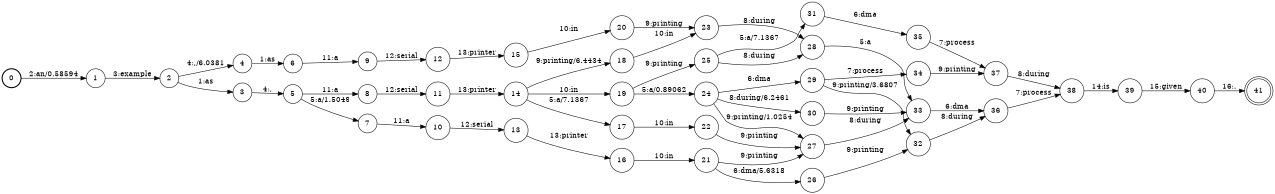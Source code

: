 digraph FST {
rankdir = LR;
size = "8.5,11";
label = "";
center = 1;
orientation = Portrait;
ranksep = "0.4";
nodesep = "0.25";
0 [label = "0", shape = circle, style = bold, fontsize = 14]
	0 -> 1 [label = "2:an/0.58594", fontsize = 14];
1 [label = "1", shape = circle, style = solid, fontsize = 14]
	1 -> 2 [label = "3:example", fontsize = 14];
2 [label = "2", shape = circle, style = solid, fontsize = 14]
	2 -> 3 [label = "1:as", fontsize = 14];
	2 -> 4 [label = "4:,/6.0381", fontsize = 14];
3 [label = "3", shape = circle, style = solid, fontsize = 14]
	3 -> 5 [label = "4:,", fontsize = 14];
4 [label = "4", shape = circle, style = solid, fontsize = 14]
	4 -> 6 [label = "1:as", fontsize = 14];
5 [label = "5", shape = circle, style = solid, fontsize = 14]
	5 -> 7 [label = "5:a/1.5049", fontsize = 14];
	5 -> 8 [label = "11:a", fontsize = 14];
6 [label = "6", shape = circle, style = solid, fontsize = 14]
	6 -> 9 [label = "11:a", fontsize = 14];
7 [label = "7", shape = circle, style = solid, fontsize = 14]
	7 -> 10 [label = "11:a", fontsize = 14];
8 [label = "8", shape = circle, style = solid, fontsize = 14]
	8 -> 11 [label = "12:serial", fontsize = 14];
9 [label = "9", shape = circle, style = solid, fontsize = 14]
	9 -> 12 [label = "12:serial", fontsize = 14];
10 [label = "10", shape = circle, style = solid, fontsize = 14]
	10 -> 13 [label = "12:serial", fontsize = 14];
11 [label = "11", shape = circle, style = solid, fontsize = 14]
	11 -> 14 [label = "13:printer", fontsize = 14];
12 [label = "12", shape = circle, style = solid, fontsize = 14]
	12 -> 15 [label = "13:printer", fontsize = 14];
13 [label = "13", shape = circle, style = solid, fontsize = 14]
	13 -> 16 [label = "13:printer", fontsize = 14];
14 [label = "14", shape = circle, style = solid, fontsize = 14]
	14 -> 18 [label = "9:printing/6.4434", fontsize = 14];
	14 -> 19 [label = "10:in", fontsize = 14];
	14 -> 17 [label = "5:a/7.1367", fontsize = 14];
15 [label = "15", shape = circle, style = solid, fontsize = 14]
	15 -> 20 [label = "10:in", fontsize = 14];
16 [label = "16", shape = circle, style = solid, fontsize = 14]
	16 -> 21 [label = "10:in", fontsize = 14];
17 [label = "17", shape = circle, style = solid, fontsize = 14]
	17 -> 22 [label = "10:in", fontsize = 14];
18 [label = "18", shape = circle, style = solid, fontsize = 14]
	18 -> 23 [label = "10:in", fontsize = 14];
19 [label = "19", shape = circle, style = solid, fontsize = 14]
	19 -> 25 [label = "9:printing", fontsize = 14];
	19 -> 24 [label = "5:a/0.89062", fontsize = 14];
20 [label = "20", shape = circle, style = solid, fontsize = 14]
	20 -> 23 [label = "9:printing", fontsize = 14];
21 [label = "21", shape = circle, style = solid, fontsize = 14]
	21 -> 26 [label = "6:dma/5.6318", fontsize = 14];
	21 -> 27 [label = "9:printing", fontsize = 14];
22 [label = "22", shape = circle, style = solid, fontsize = 14]
	22 -> 27 [label = "9:printing", fontsize = 14];
23 [label = "23", shape = circle, style = solid, fontsize = 14]
	23 -> 28 [label = "8:during", fontsize = 14];
24 [label = "24", shape = circle, style = solid, fontsize = 14]
	24 -> 29 [label = "6:dma", fontsize = 14];
	24 -> 30 [label = "8:during/6.2461", fontsize = 14];
	24 -> 27 [label = "9:printing/1.0254", fontsize = 14];
25 [label = "25", shape = circle, style = solid, fontsize = 14]
	25 -> 28 [label = "8:during", fontsize = 14];
	25 -> 31 [label = "5:a/7.1367", fontsize = 14];
26 [label = "26", shape = circle, style = solid, fontsize = 14]
	26 -> 32 [label = "9:printing", fontsize = 14];
27 [label = "27", shape = circle, style = solid, fontsize = 14]
	27 -> 33 [label = "8:during", fontsize = 14];
28 [label = "28", shape = circle, style = solid, fontsize = 14]
	28 -> 33 [label = "5:a", fontsize = 14];
29 [label = "29", shape = circle, style = solid, fontsize = 14]
	29 -> 34 [label = "7:process", fontsize = 14];
	29 -> 32 [label = "9:printing/3.6807", fontsize = 14];
30 [label = "30", shape = circle, style = solid, fontsize = 14]
	30 -> 33 [label = "9:printing", fontsize = 14];
31 [label = "31", shape = circle, style = solid, fontsize = 14]
	31 -> 35 [label = "6:dma", fontsize = 14];
32 [label = "32", shape = circle, style = solid, fontsize = 14]
	32 -> 36 [label = "8:during", fontsize = 14];
33 [label = "33", shape = circle, style = solid, fontsize = 14]
	33 -> 36 [label = "6:dma", fontsize = 14];
34 [label = "34", shape = circle, style = solid, fontsize = 14]
	34 -> 37 [label = "9:printing", fontsize = 14];
35 [label = "35", shape = circle, style = solid, fontsize = 14]
	35 -> 37 [label = "7:process", fontsize = 14];
36 [label = "36", shape = circle, style = solid, fontsize = 14]
	36 -> 38 [label = "7:process", fontsize = 14];
37 [label = "37", shape = circle, style = solid, fontsize = 14]
	37 -> 38 [label = "8:during", fontsize = 14];
38 [label = "38", shape = circle, style = solid, fontsize = 14]
	38 -> 39 [label = "14:is", fontsize = 14];
39 [label = "39", shape = circle, style = solid, fontsize = 14]
	39 -> 40 [label = "15:given", fontsize = 14];
40 [label = "40", shape = circle, style = solid, fontsize = 14]
	40 -> 41 [label = "16:.", fontsize = 14];
41 [label = "41", shape = doublecircle, style = solid, fontsize = 14]
}

